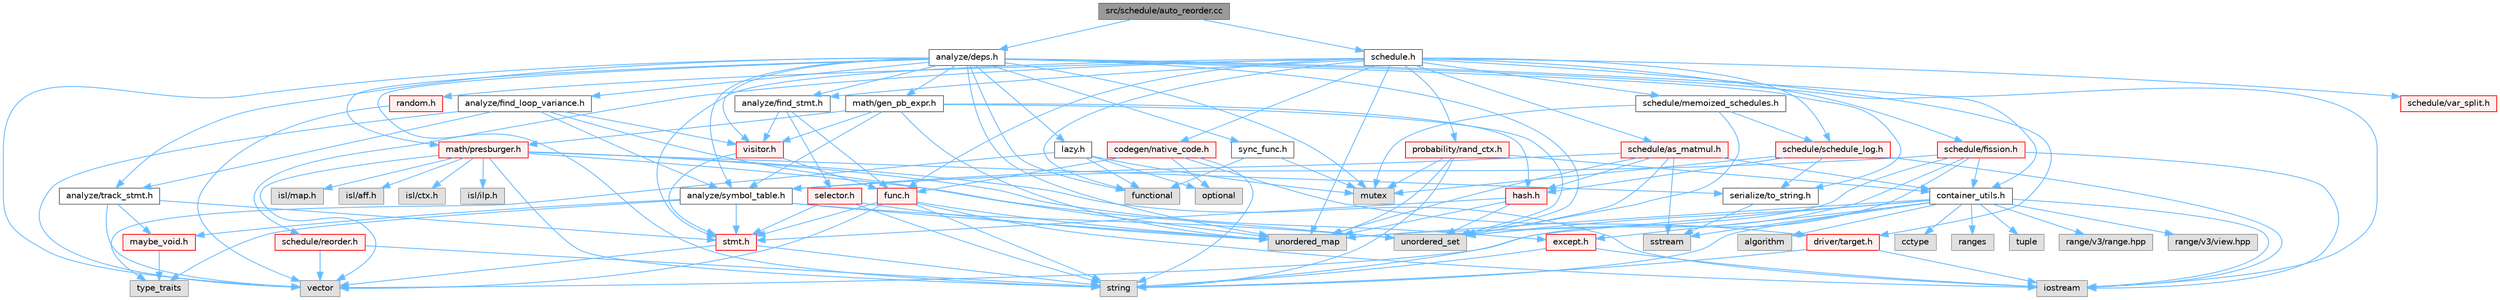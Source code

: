 digraph "src/schedule/auto_reorder.cc"
{
 // LATEX_PDF_SIZE
  bgcolor="transparent";
  edge [fontname=Helvetica,fontsize=10,labelfontname=Helvetica,labelfontsize=10];
  node [fontname=Helvetica,fontsize=10,shape=box,height=0.2,width=0.4];
  Node1 [label="src/schedule/auto_reorder.cc",height=0.2,width=0.4,color="gray40", fillcolor="grey60", style="filled", fontcolor="black",tooltip=" "];
  Node1 -> Node2 [color="steelblue1",style="solid"];
  Node2 [label="analyze/deps.h",height=0.2,width=0.4,color="grey40", fillcolor="white", style="filled",URL="$deps_8h.html",tooltip=" "];
  Node2 -> Node3 [color="steelblue1",style="solid"];
  Node3 [label="functional",height=0.2,width=0.4,color="grey60", fillcolor="#E0E0E0", style="filled",tooltip=" "];
  Node2 -> Node4 [color="steelblue1",style="solid"];
  Node4 [label="iostream",height=0.2,width=0.4,color="grey60", fillcolor="#E0E0E0", style="filled",tooltip=" "];
  Node2 -> Node5 [color="steelblue1",style="solid"];
  Node5 [label="mutex",height=0.2,width=0.4,color="grey60", fillcolor="#E0E0E0", style="filled",tooltip=" "];
  Node2 -> Node6 [color="steelblue1",style="solid"];
  Node6 [label="string",height=0.2,width=0.4,color="grey60", fillcolor="#E0E0E0", style="filled",tooltip=" "];
  Node2 -> Node7 [color="steelblue1",style="solid"];
  Node7 [label="unordered_map",height=0.2,width=0.4,color="grey60", fillcolor="#E0E0E0", style="filled",tooltip=" "];
  Node2 -> Node8 [color="steelblue1",style="solid"];
  Node8 [label="unordered_set",height=0.2,width=0.4,color="grey60", fillcolor="#E0E0E0", style="filled",tooltip=" "];
  Node2 -> Node9 [color="steelblue1",style="solid"];
  Node9 [label="vector",height=0.2,width=0.4,color="grey60", fillcolor="#E0E0E0", style="filled",tooltip=" "];
  Node2 -> Node10 [color="steelblue1",style="solid"];
  Node10 [label="analyze/find_loop_variance.h",height=0.2,width=0.4,color="grey40", fillcolor="white", style="filled",URL="$find__loop__variance_8h.html",tooltip=" "];
  Node10 -> Node7 [color="steelblue1",style="solid"];
  Node10 -> Node9 [color="steelblue1",style="solid"];
  Node10 -> Node11 [color="steelblue1",style="solid"];
  Node11 [label="analyze/symbol_table.h",height=0.2,width=0.4,color="grey40", fillcolor="white", style="filled",URL="$symbol__table_8h.html",tooltip=" "];
  Node11 -> Node12 [color="steelblue1",style="solid"];
  Node12 [label="type_traits",height=0.2,width=0.4,color="grey60", fillcolor="#E0E0E0", style="filled",tooltip=" "];
  Node11 -> Node7 [color="steelblue1",style="solid"];
  Node11 -> Node8 [color="steelblue1",style="solid"];
  Node11 -> Node13 [color="steelblue1",style="solid"];
  Node13 [label="maybe_void.h",height=0.2,width=0.4,color="red", fillcolor="#FFF0F0", style="filled",URL="$maybe__void_8h.html",tooltip=" "];
  Node13 -> Node12 [color="steelblue1",style="solid"];
  Node11 -> Node15 [color="steelblue1",style="solid"];
  Node15 [label="stmt.h",height=0.2,width=0.4,color="red", fillcolor="#FFF0F0", style="filled",URL="$stmt_8h.html",tooltip=" "];
  Node15 -> Node6 [color="steelblue1",style="solid"];
  Node15 -> Node9 [color="steelblue1",style="solid"];
  Node10 -> Node52 [color="steelblue1",style="solid"];
  Node52 [label="analyze/track_stmt.h",height=0.2,width=0.4,color="grey40", fillcolor="white", style="filled",URL="$track__stmt_8h.html",tooltip=" "];
  Node52 -> Node9 [color="steelblue1",style="solid"];
  Node52 -> Node13 [color="steelblue1",style="solid"];
  Node52 -> Node15 [color="steelblue1",style="solid"];
  Node10 -> Node53 [color="steelblue1",style="solid"];
  Node53 [label="visitor.h",height=0.2,width=0.4,color="red", fillcolor="#FFF0F0", style="filled",URL="$visitor_8h.html",tooltip=" "];
  Node53 -> Node57 [color="steelblue1",style="solid"];
  Node57 [label="func.h",height=0.2,width=0.4,color="red", fillcolor="#FFF0F0", style="filled",URL="$func_8h.html",tooltip=" "];
  Node57 -> Node4 [color="steelblue1",style="solid"];
  Node57 -> Node6 [color="steelblue1",style="solid"];
  Node57 -> Node7 [color="steelblue1",style="solid"];
  Node57 -> Node9 [color="steelblue1",style="solid"];
  Node57 -> Node15 [color="steelblue1",style="solid"];
  Node53 -> Node15 [color="steelblue1",style="solid"];
  Node2 -> Node63 [color="steelblue1",style="solid"];
  Node63 [label="analyze/find_stmt.h",height=0.2,width=0.4,color="grey40", fillcolor="white", style="filled",URL="$find__stmt_8h.html",tooltip=" "];
  Node63 -> Node57 [color="steelblue1",style="solid"];
  Node63 -> Node64 [color="steelblue1",style="solid"];
  Node64 [label="selector.h",height=0.2,width=0.4,color="red", fillcolor="#FFF0F0", style="filled",URL="$selector_8h.html",tooltip=" "];
  Node64 -> Node6 [color="steelblue1",style="solid"];
  Node64 -> Node7 [color="steelblue1",style="solid"];
  Node64 -> Node15 [color="steelblue1",style="solid"];
  Node63 -> Node53 [color="steelblue1",style="solid"];
  Node2 -> Node11 [color="steelblue1",style="solid"];
  Node2 -> Node52 [color="steelblue1",style="solid"];
  Node2 -> Node36 [color="steelblue1",style="solid"];
  Node36 [label="container_utils.h",height=0.2,width=0.4,color="grey40", fillcolor="white", style="filled",URL="$container__utils_8h.html",tooltip=" "];
  Node36 -> Node37 [color="steelblue1",style="solid"];
  Node37 [label="algorithm",height=0.2,width=0.4,color="grey60", fillcolor="#E0E0E0", style="filled",tooltip=" "];
  Node36 -> Node38 [color="steelblue1",style="solid"];
  Node38 [label="cctype",height=0.2,width=0.4,color="grey60", fillcolor="#E0E0E0", style="filled",tooltip=" "];
  Node36 -> Node4 [color="steelblue1",style="solid"];
  Node36 -> Node39 [color="steelblue1",style="solid"];
  Node39 [label="ranges",height=0.2,width=0.4,color="grey60", fillcolor="#E0E0E0", style="filled",tooltip=" "];
  Node36 -> Node32 [color="steelblue1",style="solid"];
  Node32 [label="sstream",height=0.2,width=0.4,color="grey60", fillcolor="#E0E0E0", style="filled",tooltip=" "];
  Node36 -> Node6 [color="steelblue1",style="solid"];
  Node36 -> Node40 [color="steelblue1",style="solid"];
  Node40 [label="tuple",height=0.2,width=0.4,color="grey60", fillcolor="#E0E0E0", style="filled",tooltip=" "];
  Node36 -> Node7 [color="steelblue1",style="solid"];
  Node36 -> Node8 [color="steelblue1",style="solid"];
  Node36 -> Node9 [color="steelblue1",style="solid"];
  Node36 -> Node41 [color="steelblue1",style="solid"];
  Node41 [label="range/v3/range.hpp",height=0.2,width=0.4,color="grey60", fillcolor="#E0E0E0", style="filled",tooltip=" "];
  Node36 -> Node42 [color="steelblue1",style="solid"];
  Node42 [label="range/v3/view.hpp",height=0.2,width=0.4,color="grey60", fillcolor="#E0E0E0", style="filled",tooltip=" "];
  Node36 -> Node29 [color="steelblue1",style="solid"];
  Node29 [label="except.h",height=0.2,width=0.4,color="red", fillcolor="#FFF0F0", style="filled",URL="$except_8h.html",tooltip=" "];
  Node29 -> Node4 [color="steelblue1",style="solid"];
  Node29 -> Node6 [color="steelblue1",style="solid"];
  Node2 -> Node65 [color="steelblue1",style="solid"];
  Node65 [label="lazy.h",height=0.2,width=0.4,color="grey40", fillcolor="white", style="filled",URL="$lazy_8h.html",tooltip=" "];
  Node65 -> Node3 [color="steelblue1",style="solid"];
  Node65 -> Node5 [color="steelblue1",style="solid"];
  Node65 -> Node18 [color="steelblue1",style="solid"];
  Node18 [label="optional",height=0.2,width=0.4,color="grey60", fillcolor="#E0E0E0", style="filled",tooltip=" "];
  Node65 -> Node12 [color="steelblue1",style="solid"];
  Node2 -> Node66 [color="steelblue1",style="solid"];
  Node66 [label="math/gen_pb_expr.h",height=0.2,width=0.4,color="grey40", fillcolor="white", style="filled",URL="$gen__pb__expr_8h.html",tooltip=" "];
  Node66 -> Node7 [color="steelblue1",style="solid"];
  Node66 -> Node8 [color="steelblue1",style="solid"];
  Node66 -> Node11 [color="steelblue1",style="solid"];
  Node66 -> Node67 [color="steelblue1",style="solid"];
  Node67 [label="hash.h",height=0.2,width=0.4,color="red", fillcolor="#FFF0F0", style="filled",URL="$hash_8h.html",tooltip=" "];
  Node67 -> Node7 [color="steelblue1",style="solid"];
  Node67 -> Node8 [color="steelblue1",style="solid"];
  Node67 -> Node15 [color="steelblue1",style="solid"];
  Node66 -> Node68 [color="steelblue1",style="solid"];
  Node68 [label="math/presburger.h",height=0.2,width=0.4,color="red", fillcolor="#FFF0F0", style="filled",URL="$presburger_8h.html",tooltip=" "];
  Node68 -> Node4 [color="steelblue1",style="solid"];
  Node68 -> Node6 [color="steelblue1",style="solid"];
  Node68 -> Node8 [color="steelblue1",style="solid"];
  Node68 -> Node9 [color="steelblue1",style="solid"];
  Node68 -> Node69 [color="steelblue1",style="solid"];
  Node69 [label="isl/aff.h",height=0.2,width=0.4,color="grey60", fillcolor="#E0E0E0", style="filled",tooltip=" "];
  Node68 -> Node70 [color="steelblue1",style="solid"];
  Node70 [label="isl/ctx.h",height=0.2,width=0.4,color="grey60", fillcolor="#E0E0E0", style="filled",tooltip=" "];
  Node68 -> Node71 [color="steelblue1",style="solid"];
  Node71 [label="isl/ilp.h",height=0.2,width=0.4,color="grey60", fillcolor="#E0E0E0", style="filled",tooltip=" "];
  Node68 -> Node72 [color="steelblue1",style="solid"];
  Node72 [label="isl/map.h",height=0.2,width=0.4,color="grey60", fillcolor="#E0E0E0", style="filled",tooltip=" "];
  Node68 -> Node29 [color="steelblue1",style="solid"];
  Node68 -> Node31 [color="steelblue1",style="solid"];
  Node31 [label="serialize/to_string.h",height=0.2,width=0.4,color="grey40", fillcolor="white", style="filled",URL="$to__string_8h.html",tooltip=" "];
  Node31 -> Node32 [color="steelblue1",style="solid"];
  Node66 -> Node53 [color="steelblue1",style="solid"];
  Node2 -> Node68 [color="steelblue1",style="solid"];
  Node2 -> Node31 [color="steelblue1",style="solid"];
  Node2 -> Node81 [color="steelblue1",style="solid"];
  Node81 [label="sync_func.h",height=0.2,width=0.4,color="grey40", fillcolor="white", style="filled",URL="$sync__func_8h.html",tooltip=" "];
  Node81 -> Node3 [color="steelblue1",style="solid"];
  Node81 -> Node5 [color="steelblue1",style="solid"];
  Node2 -> Node53 [color="steelblue1",style="solid"];
  Node1 -> Node82 [color="steelblue1",style="solid"];
  Node82 [label="schedule.h",height=0.2,width=0.4,color="grey40", fillcolor="white", style="filled",URL="$schedule_8h.html",tooltip=" "];
  Node82 -> Node3 [color="steelblue1",style="solid"];
  Node82 -> Node7 [color="steelblue1",style="solid"];
  Node82 -> Node63 [color="steelblue1",style="solid"];
  Node82 -> Node83 [color="steelblue1",style="solid"];
  Node83 [label="codegen/native_code.h",height=0.2,width=0.4,color="red", fillcolor="#FFF0F0", style="filled",URL="$native__code_8h.html",tooltip=" "];
  Node83 -> Node18 [color="steelblue1",style="solid"];
  Node83 -> Node6 [color="steelblue1",style="solid"];
  Node83 -> Node61 [color="steelblue1",style="solid"];
  Node61 [label="driver/target.h",height=0.2,width=0.4,color="red", fillcolor="#FFF0F0", style="filled",URL="$target_8h.html",tooltip=" "];
  Node61 -> Node4 [color="steelblue1",style="solid"];
  Node61 -> Node6 [color="steelblue1",style="solid"];
  Node83 -> Node57 [color="steelblue1",style="solid"];
  Node82 -> Node61 [color="steelblue1",style="solid"];
  Node82 -> Node57 [color="steelblue1",style="solid"];
  Node82 -> Node84 [color="steelblue1",style="solid"];
  Node84 [label="probability/rand_ctx.h",height=0.2,width=0.4,color="red", fillcolor="#FFF0F0", style="filled",URL="$rand__ctx_8h.html",tooltip=" "];
  Node84 -> Node5 [color="steelblue1",style="solid"];
  Node84 -> Node6 [color="steelblue1",style="solid"];
  Node84 -> Node7 [color="steelblue1",style="solid"];
  Node84 -> Node36 [color="steelblue1",style="solid"];
  Node82 -> Node93 [color="steelblue1",style="solid"];
  Node93 [label="random.h",height=0.2,width=0.4,color="red", fillcolor="#FFF0F0", style="filled",URL="$random_8h.html",tooltip=" "];
  Node93 -> Node9 [color="steelblue1",style="solid"];
  Node82 -> Node94 [color="steelblue1",style="solid"];
  Node94 [label="schedule/as_matmul.h",height=0.2,width=0.4,color="red", fillcolor="#FFF0F0", style="filled",URL="$as__matmul_8h.html",tooltip=" "];
  Node94 -> Node32 [color="steelblue1",style="solid"];
  Node94 -> Node7 [color="steelblue1",style="solid"];
  Node94 -> Node8 [color="steelblue1",style="solid"];
  Node94 -> Node11 [color="steelblue1",style="solid"];
  Node94 -> Node36 [color="steelblue1",style="solid"];
  Node94 -> Node67 [color="steelblue1",style="solid"];
  Node82 -> Node100 [color="steelblue1",style="solid"];
  Node100 [label="schedule/fission.h",height=0.2,width=0.4,color="red", fillcolor="#FFF0F0", style="filled",URL="$fission_8h.html",tooltip=" "];
  Node100 -> Node4 [color="steelblue1",style="solid"];
  Node100 -> Node6 [color="steelblue1",style="solid"];
  Node100 -> Node7 [color="steelblue1",style="solid"];
  Node100 -> Node8 [color="steelblue1",style="solid"];
  Node100 -> Node11 [color="steelblue1",style="solid"];
  Node100 -> Node36 [color="steelblue1",style="solid"];
  Node82 -> Node101 [color="steelblue1",style="solid"];
  Node101 [label="schedule/memoized_schedules.h",height=0.2,width=0.4,color="grey40", fillcolor="white", style="filled",URL="$memoized__schedules_8h.html",tooltip=" "];
  Node101 -> Node5 [color="steelblue1",style="solid"];
  Node101 -> Node8 [color="steelblue1",style="solid"];
  Node101 -> Node102 [color="steelblue1",style="solid"];
  Node102 [label="schedule/schedule_log.h",height=0.2,width=0.4,color="red", fillcolor="#FFF0F0", style="filled",URL="$schedule__log_8h.html",tooltip=" "];
  Node102 -> Node4 [color="steelblue1",style="solid"];
  Node102 -> Node5 [color="steelblue1",style="solid"];
  Node102 -> Node67 [color="steelblue1",style="solid"];
  Node102 -> Node31 [color="steelblue1",style="solid"];
  Node82 -> Node104 [color="steelblue1",style="solid"];
  Node104 [label="schedule/reorder.h",height=0.2,width=0.4,color="red", fillcolor="#FFF0F0", style="filled",URL="$reorder_8h.html",tooltip=" "];
  Node104 -> Node6 [color="steelblue1",style="solid"];
  Node104 -> Node9 [color="steelblue1",style="solid"];
  Node82 -> Node102 [color="steelblue1",style="solid"];
  Node82 -> Node105 [color="steelblue1",style="solid"];
  Node105 [label="schedule/var_split.h",height=0.2,width=0.4,color="red", fillcolor="#FFF0F0", style="filled",URL="$var__split_8h.html",tooltip=" "];
  Node82 -> Node15 [color="steelblue1",style="solid"];
}
